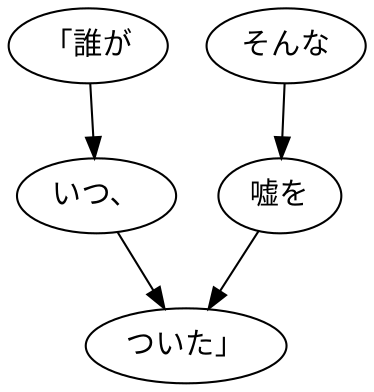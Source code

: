 digraph graph6505 {
	node0 [label="「誰が"];
	node1 [label="いつ、"];
	node2 [label="そんな"];
	node3 [label="嘘を"];
	node4 [label="ついた」"];
	node0 -> node1;
	node1 -> node4;
	node2 -> node3;
	node3 -> node4;
}
